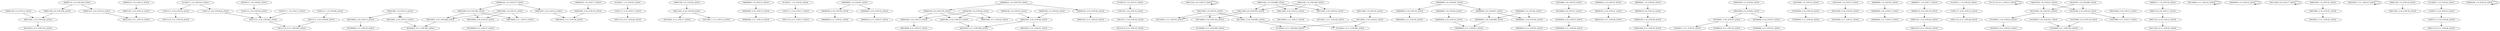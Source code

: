 digraph G {
    "00001100_1-9_COV:13_LEN:8" -> "00011001_3-10_COV:328_LEN:8";
    "01100111_1-8_COV:419_LEN:8" -> "11001111_2-10_COV:16_LEN:8";
    "01100111_1-8_COV:419_LEN:8" -> "11001111_2-9_COV:424_LEN:8";
    "00000100_1-8_COV:377_LEN:8" -> "00001000_2-9_COV:394_LEN:8";
    "00000100_1-8_COV:377_LEN:8" -> "00001001_2-10_COV:14_LEN:8";
    "01100111_1-9_COV:35_LEN:8" -> "11001111_2-10_COV:37_LEN:8";
    "00001001_2-10_COV:16_LEN:8" -> "00010010_3-11_COV:16_LEN:8";
    "00011001_2-10_COV:28_LEN:8" -> "00110010_3-11_COV:17_LEN:8";
    "00011001_2-10_COV:28_LEN:8" -> "00110011_3-11_COV:13_LEN:8";
    "00100111_1-8_COV:20_LEN:8" -> "01001111_2-9_COV:20_LEN:8";
    "00000000_1-9_COV:14_LEN:8" -> "00000000_2-10_COV:15_LEN:8";
    "01100111_1-9_COV:16_LEN:8" -> "11001111_2-10_COV:17_LEN:8";
    "00000000_1-9_COV:45_LEN:8" -> "00000000_2-10_COV:20_LEN:8";
    "00000000_1-9_COV:45_LEN:8" -> "00000001_2-10_COV:32_LEN:8";
    "01001111_2-9_COV:20_LEN:8" -> "10011111_3-10_COV:442_LEN:8";
    "00001001_2-10_COV:26_LEN:8" -> "00010010_3-11_COV:25_LEN:8";
    "00000100_1-9_COV:17_LEN:8" -> "00001001_2-10_COV:16_LEN:8";
    "00000010_1-8_COV:578_LEN:8" -> "00000101_2-10_COV:24_LEN:8";
    "00000010_1-8_COV:578_LEN:8" -> "00000100_2-9_COV:578_LEN:8";
    "00000101_2-10_COV:24_LEN:8" -> "00001010_3-11_COV:23_LEN:8";
    "11001101_2-9_COV:19_LEN:8" -> "10011011_3-10_COV:22_LEN:8";
    "00011010_2-9_COV:15_LEN:8" -> "00011010_2-9_COV:15_LEN:8";
    "00000000_2-10_COV:20_LEN:8" -> "00000000_3-11_COV:21_LEN:8";
    "00110000_3-10_COV:316_LEN:8" -> "01100000_4-11_COV:309_LEN:8";
    "00000000_1-8_COV:607_LEN:8" -> "00000000_2-10_COV:19_LEN:8";
    "00000000_1-8_COV:607_LEN:8" -> "00000000_2-9_COV:627_LEN:8";
    "01000000_3-10_COV:53_LEN:8" -> "10000000_4-11_COV:58_LEN:8";
    "00000010_1-9_COV:32_LEN:8" -> "00000101_2-10_COV:31_LEN:8";
    "00000100_3-10_COV:29_LEN:8" -> "00001000_4-11_COV:30_LEN:8";
    "11001111_2-10_COV:16_LEN:8" -> "10011110_3-11_COV:18_LEN:8";
    "00011000_2-10_COV:13_LEN:8" -> "00110000_3-11_COV:13_LEN:8";
    "00010001_3-10_COV:368_LEN:8" -> "00100010_4-11_COV:365_LEN:8";
    "00010000_2-9_COV:62_LEN:8" -> "00100001_3-10_COV:35_LEN:8";
    "00010000_2-9_COV:62_LEN:8" -> "00100000_3-10_COV:27_LEN:8";
    "00100000_2-9_COV:57_LEN:8" -> "01000000_3-10_COV:53_LEN:8";
    "00001001_3-10_COV:573_LEN:8" -> "00010010_4-11_COV:596_LEN:8";
    "00000000_2-10_COV:19_LEN:8" -> "00000000_3-11_COV:20_LEN:8";
    "11001111_2-9_COV:424_LEN:8" -> "10011111_3-10_COV:442_LEN:8";
    "00001000_1-8_COV:44_LEN:8" -> "00010000_2-9_COV:62_LEN:8";
    "10010000_1-9_COV:14_LEN:8" -> "00100000_2-10_COV:19_LEN:8";
    "00000100_1-9_COV:24_LEN:8" -> "00001001_2-10_COV:26_LEN:8";
    "00101000_2-10_COV:20_LEN:8" -> "01010000_3-11_COV:21_LEN:8";
    "01001111_1-9_COV:13_LEN:8" -> "10011111_3-10_COV:442_LEN:8";
    "10011011_3-10_COV:22_LEN:8" -> "00110110_4-11_COV:23_LEN:8";
    "00000010_2-9_COV:32_LEN:8" -> "00000100_3-10_COV:29_LEN:8";
    "00100001_3-10_COV:35_LEN:8" -> "01000011_4-11_COV:16_LEN:8";
    "00100001_3-10_COV:35_LEN:8" -> "01000010_4-11_COV:19_LEN:8";
    "00011000_1-9_COV:33_LEN:8" -> "00110000_3-10_COV:316_LEN:8";
    "00011000_1-9_COV:33_LEN:8" -> "00110001_3-11_COV:19_LEN:8";
    "00011000_1-9_COV:33_LEN:8" -> "00110001_3-10_COV:681_LEN:8";
    "00011001_3-10_COV:328_LEN:8" -> "00110010_4-11_COV:332_LEN:8";
    "00000000_2-10_COV:27_LEN:8" -> "00000000_3-11_COV:27_LEN:8";
    "00000110_2-9_COV:18_LEN:8" -> "00001101_3-10_COV:20_LEN:8";
    "00010001_2-10_COV:15_LEN:8" -> "00100010_4-11_COV:365_LEN:8";
    "00000000_1-9_COV:26_LEN:8" -> "00000000_2-10_COV:23_LEN:8";
    "11001111_2-10_COV:23_LEN:8" -> "10011110_3-11_COV:26_LEN:8";
    "00001100_1-8_COV:689_LEN:8" -> "00011000_2-10_COV:13_LEN:8";
    "00001100_1-8_COV:689_LEN:8" -> "00011000_2-9_COV:979_LEN:8";
    "00001100_1-8_COV:689_LEN:8" -> "00011001_2-10_COV:24_LEN:8";
    "01111110_4-11_COV:13_LEN:8" -> "01111110_4-11_COV:13_LEN:8";
    "00001000_1-9_COV:15_LEN:8" -> "00010001_2-10_COV:15_LEN:8";
    "00010100_1-8_COV:25_LEN:8" -> "00101000_2-10_COV:18_LEN:8";
    "00010100_1-8_COV:25_LEN:8" -> "00101000_2-9_COV:527_LEN:8";
    "00101000_2-10_COV:18_LEN:8" -> "01010000_3-11_COV:17_LEN:8";
    "00000000_2-10_COV:23_LEN:8" -> "00000000_4-11_COV:615_LEN:8";
    "00001001_2-10_COV:26_LEN:8" -> "00010010_4-11_COV:596_LEN:8";
    "00011000_1-9_COV:25_LEN:8" -> "00110001_2-10_COV:25_LEN:8";
    "00110001_2-10_COV:25_LEN:8" -> "01100010_4-11_COV:282_LEN:8";
    "00110001_2-10_COV:25_LEN:8" -> "01100011_4-11_COV:406_LEN:8";
    "00000000_3-10_COV:608_LEN:8" -> "00000000_4-11_COV:615_LEN:8";
    "00001100_1-9_COV:30_LEN:8" -> "00011001_2-10_COV:28_LEN:8";
    "00011000_2-9_COV:979_LEN:8" -> "00110000_3-10_COV:316_LEN:8";
    "00011000_2-9_COV:979_LEN:8" -> "00110001_3-11_COV:19_LEN:8";
    "00011000_2-9_COV:979_LEN:8" -> "00110001_3-10_COV:681_LEN:8";
    "01010001_3-10_COV:23_LEN:8" -> "10100010_4-11_COV:25_LEN:8";
    "00001101_2-10_COV:14_LEN:8" -> "00011010_3-11_COV:15_LEN:8";
    "00011101_3-10_COV:13_LEN:8" -> "00111010_4-11_COV:24_LEN:8";
    "00110000_3-11_COV:14_LEN:8" -> "00110000_3-11_COV:14_LEN:8";
    "00000000_1-9_COV:19_LEN:8" -> "00000000_1-9_COV:19_LEN:8";
    "00000000_2-9_COV:627_LEN:8" -> "00000000_3-10_COV:608_LEN:8";
    "00000000_2-9_COV:627_LEN:8" -> "00000001_3-10_COV:50_LEN:8";
    "00001000_2-9_COV:394_LEN:8" -> "00010001_3-10_COV:368_LEN:8";
    "00001000_2-9_COV:394_LEN:8" -> "00010000_3-10_COV:35_LEN:8";
    "00001000_2-9_COV:394_LEN:8" -> "00010000_3-11_COV:15_LEN:8";
    "01010000_2-10_COV:19_LEN:8" -> "10100000_4-11_COV:519_LEN:8";
    "00111000_2-9_COV:17_LEN:8" -> "00111000_2-9_COV:17_LEN:8";
    "00001101_3-10_COV:20_LEN:8" -> "00011010_4-11_COV:24_LEN:8";
    "00000110_1-8_COV:328_LEN:8" -> "00001101_2-10_COV:14_LEN:8";
    "00000110_1-8_COV:328_LEN:8" -> "00001100_2-9_COV:329_LEN:8";
    "10011111_2-10_COV:64_LEN:8" -> "00111110_4-11_COV:503_LEN:8";
    "00000001_2-10_COV:32_LEN:8" -> "00000010_3-11_COV:27_LEN:8";
    "01100110_1-8_COV:15_LEN:8" -> "11001101_2-9_COV:19_LEN:8";
    "00000100_2-9_COV:578_LEN:8" -> "00001001_3-10_COV:573_LEN:8";
    "00000100_2-9_COV:578_LEN:8" -> "00001000_3-11_COV:22_LEN:8";
    "00000100_2-9_COV:578_LEN:8" -> "00001000_3-10_COV:15_LEN:8";
    "00000000_1-9_COV:36_LEN:8" -> "00000000_3-10_COV:608_LEN:8";
    "00000000_1-9_COV:36_LEN:8" -> "00000001_3-10_COV:50_LEN:8";
    "01001111_1-9_COV:64_LEN:8" -> "10011111_2-10_COV:64_LEN:8";
    "00101000_2-9_COV:527_LEN:8" -> "01010001_3-10_COV:23_LEN:8";
    "00101000_2-9_COV:527_LEN:8" -> "01010000_3-10_COV:521_LEN:8";
    "00101000_2-10_COV:15_LEN:8" -> "01010000_3-11_COV:17_LEN:8";
    "00010000_3-10_COV:35_LEN:8" -> "00100000_4-11_COV:37_LEN:8";
    "10010100_1-9_COV:15_LEN:8" -> "00101000_2-10_COV:20_LEN:8";
    "00011001_2-10_COV:24_LEN:8" -> "00110011_3-11_COV:20_LEN:8";
    "00000011_1-8_COV:17_LEN:8" -> "00000110_2-9_COV:18_LEN:8";
    "00001110_2-9_COV:17_LEN:8" -> "00011101_3-10_COV:13_LEN:8";
    "00001000_3-10_COV:15_LEN:8" -> "00010000_4-11_COV:15_LEN:8";
    "00000100_1-9_COV:25_LEN:8" -> "00001001_2-10_COV:26_LEN:8";
    "00001101_2-10_COV:15_LEN:8" -> "00011010_3-11_COV:15_LEN:8";
    "00010001_2-10_COV:31_LEN:8" -> "00100011_3-11_COV:25_LEN:8";
    "00110001_3-10_COV:681_LEN:8" -> "01100010_4-11_COV:282_LEN:8";
    "00110001_3-10_COV:681_LEN:8" -> "01100011_4-11_COV:406_LEN:8";
    "10010000_1-8_COV:35_LEN:8" -> "00100000_2-9_COV:57_LEN:8";
    "00010010_3-11_COV:14_LEN:8" -> "00010010_3-11_COV:14_LEN:8";
    "10010100_1-8_COV:408_LEN:8" -> "00101000_2-10_COV:18_LEN:8";
    "10010100_1-8_COV:408_LEN:8" -> "00101000_2-9_COV:527_LEN:8";
    "11001111_2-10_COV:17_LEN:8" -> "10011110_3-11_COV:17_LEN:8";
    "00000001_1-8_COV:29_LEN:8" -> "00000010_2-9_COV:32_LEN:8";
    "00010000_2-10_COV:15_LEN:8" -> "00100000_3-11_COV:16_LEN:8";
    "00001000_1-9_COV:30_LEN:8" -> "00010001_2-10_COV:31_LEN:8";
    "10001100_1-8_COV:238_LEN:8" -> "00011000_2-10_COV:13_LEN:8";
    "10001100_1-8_COV:238_LEN:8" -> "00011000_2-9_COV:979_LEN:8";
    "10001100_1-8_COV:238_LEN:8" -> "00011001_2-10_COV:24_LEN:8";
    "00001100_1-9_COV:18_LEN:8" -> "00011001_2-10_COV:18_LEN:8";
    "11000111_2-9_COV:23_LEN:8" -> "10001111_3-10_COV:24_LEN:8";
    "01100111_1-9_COV:20_LEN:8" -> "11001111_2-10_COV:23_LEN:8";
    "00000100_1-9_COV:26_LEN:8" -> "00001001_3-10_COV:573_LEN:8";
    "00000100_1-9_COV:26_LEN:8" -> "00001000_3-11_COV:22_LEN:8";
    "00000100_1-9_COV:26_LEN:8" -> "00001000_3-10_COV:15_LEN:8";
    "00001000_1-9_COV:15_LEN:8" -> "00010001_2-10_COV:15_LEN:8";
    "00001000_1-9_COV:15_LEN:8" -> "00010000_2-10_COV:15_LEN:8";
    "00000000_2-10_COV:15_LEN:8" -> "00000000_3-11_COV:15_LEN:8";
    "00001000_1-9_COV:21_LEN:8" -> "00010001_3-10_COV:368_LEN:8";
    "00001000_1-9_COV:21_LEN:8" -> "00010000_3-10_COV:35_LEN:8";
    "00001000_1-9_COV:21_LEN:8" -> "00010000_3-11_COV:15_LEN:8";
    "00001100_2-9_COV:329_LEN:8" -> "00011001_3-10_COV:328_LEN:8";
    "00000110_1-9_COV:13_LEN:8" -> "00001101_2-10_COV:15_LEN:8";
    "00000000_1-9_COV:30_LEN:8" -> "00000000_2-10_COV:27_LEN:8";
    "00001001_2-10_COV:14_LEN:8" -> "00010010_3-11_COV:16_LEN:8";
    "10001111_3-10_COV:24_LEN:8" -> "00011110_4-11_COV:28_LEN:8";
    "11001111_2-10_COV:37_LEN:8" -> "10011110_3-11_COV:40_LEN:8";
    "00000001_3-10_COV:50_LEN:8" -> "00000010_4-11_COV:52_LEN:8";
    "01010000_3-10_COV:521_LEN:8" -> "10100000_4-11_COV:519_LEN:8";
    "01100011_1-8_COV:24_LEN:8" -> "11000111_2-9_COV:23_LEN:8";
    "00000100_1-9_COV:14_LEN:8" -> "00000100_1-9_COV:14_LEN:8";
    "10011111_3-10_COV:442_LEN:8" -> "00111110_4-11_COV:503_LEN:8";
    "00100000_2-10_COV:19_LEN:8" -> "01000000_3-11_COV:20_LEN:8";
    "00000101_2-10_COV:31_LEN:8" -> "00001010_3-11_COV:29_LEN:8";
    "00100000_3-10_COV:27_LEN:8" -> "01000000_4-11_COV:25_LEN:8";
    "00000111_1-8_COV:18_LEN:8" -> "00001110_2-9_COV:17_LEN:8";
}
